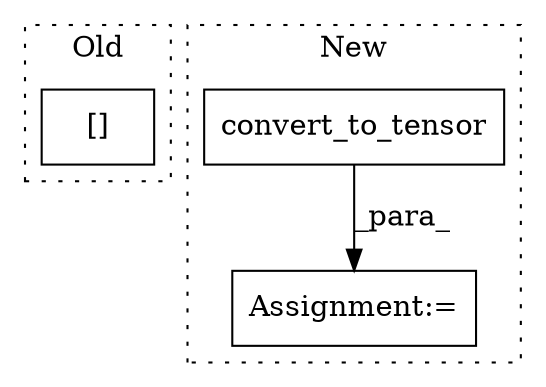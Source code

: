 digraph G {
subgraph cluster0 {
1 [label="[]" a="2" s="26969,26988" l="18,1" shape="box"];
label = "Old";
style="dotted";
}
subgraph cluster1 {
2 [label="convert_to_tensor" a="32" s="28611,28644" l="18,1" shape="box"];
3 [label="Assignment:=" a="7" s="28599" l="1" shape="box"];
label = "New";
style="dotted";
}
2 -> 3 [label="_para_"];
}